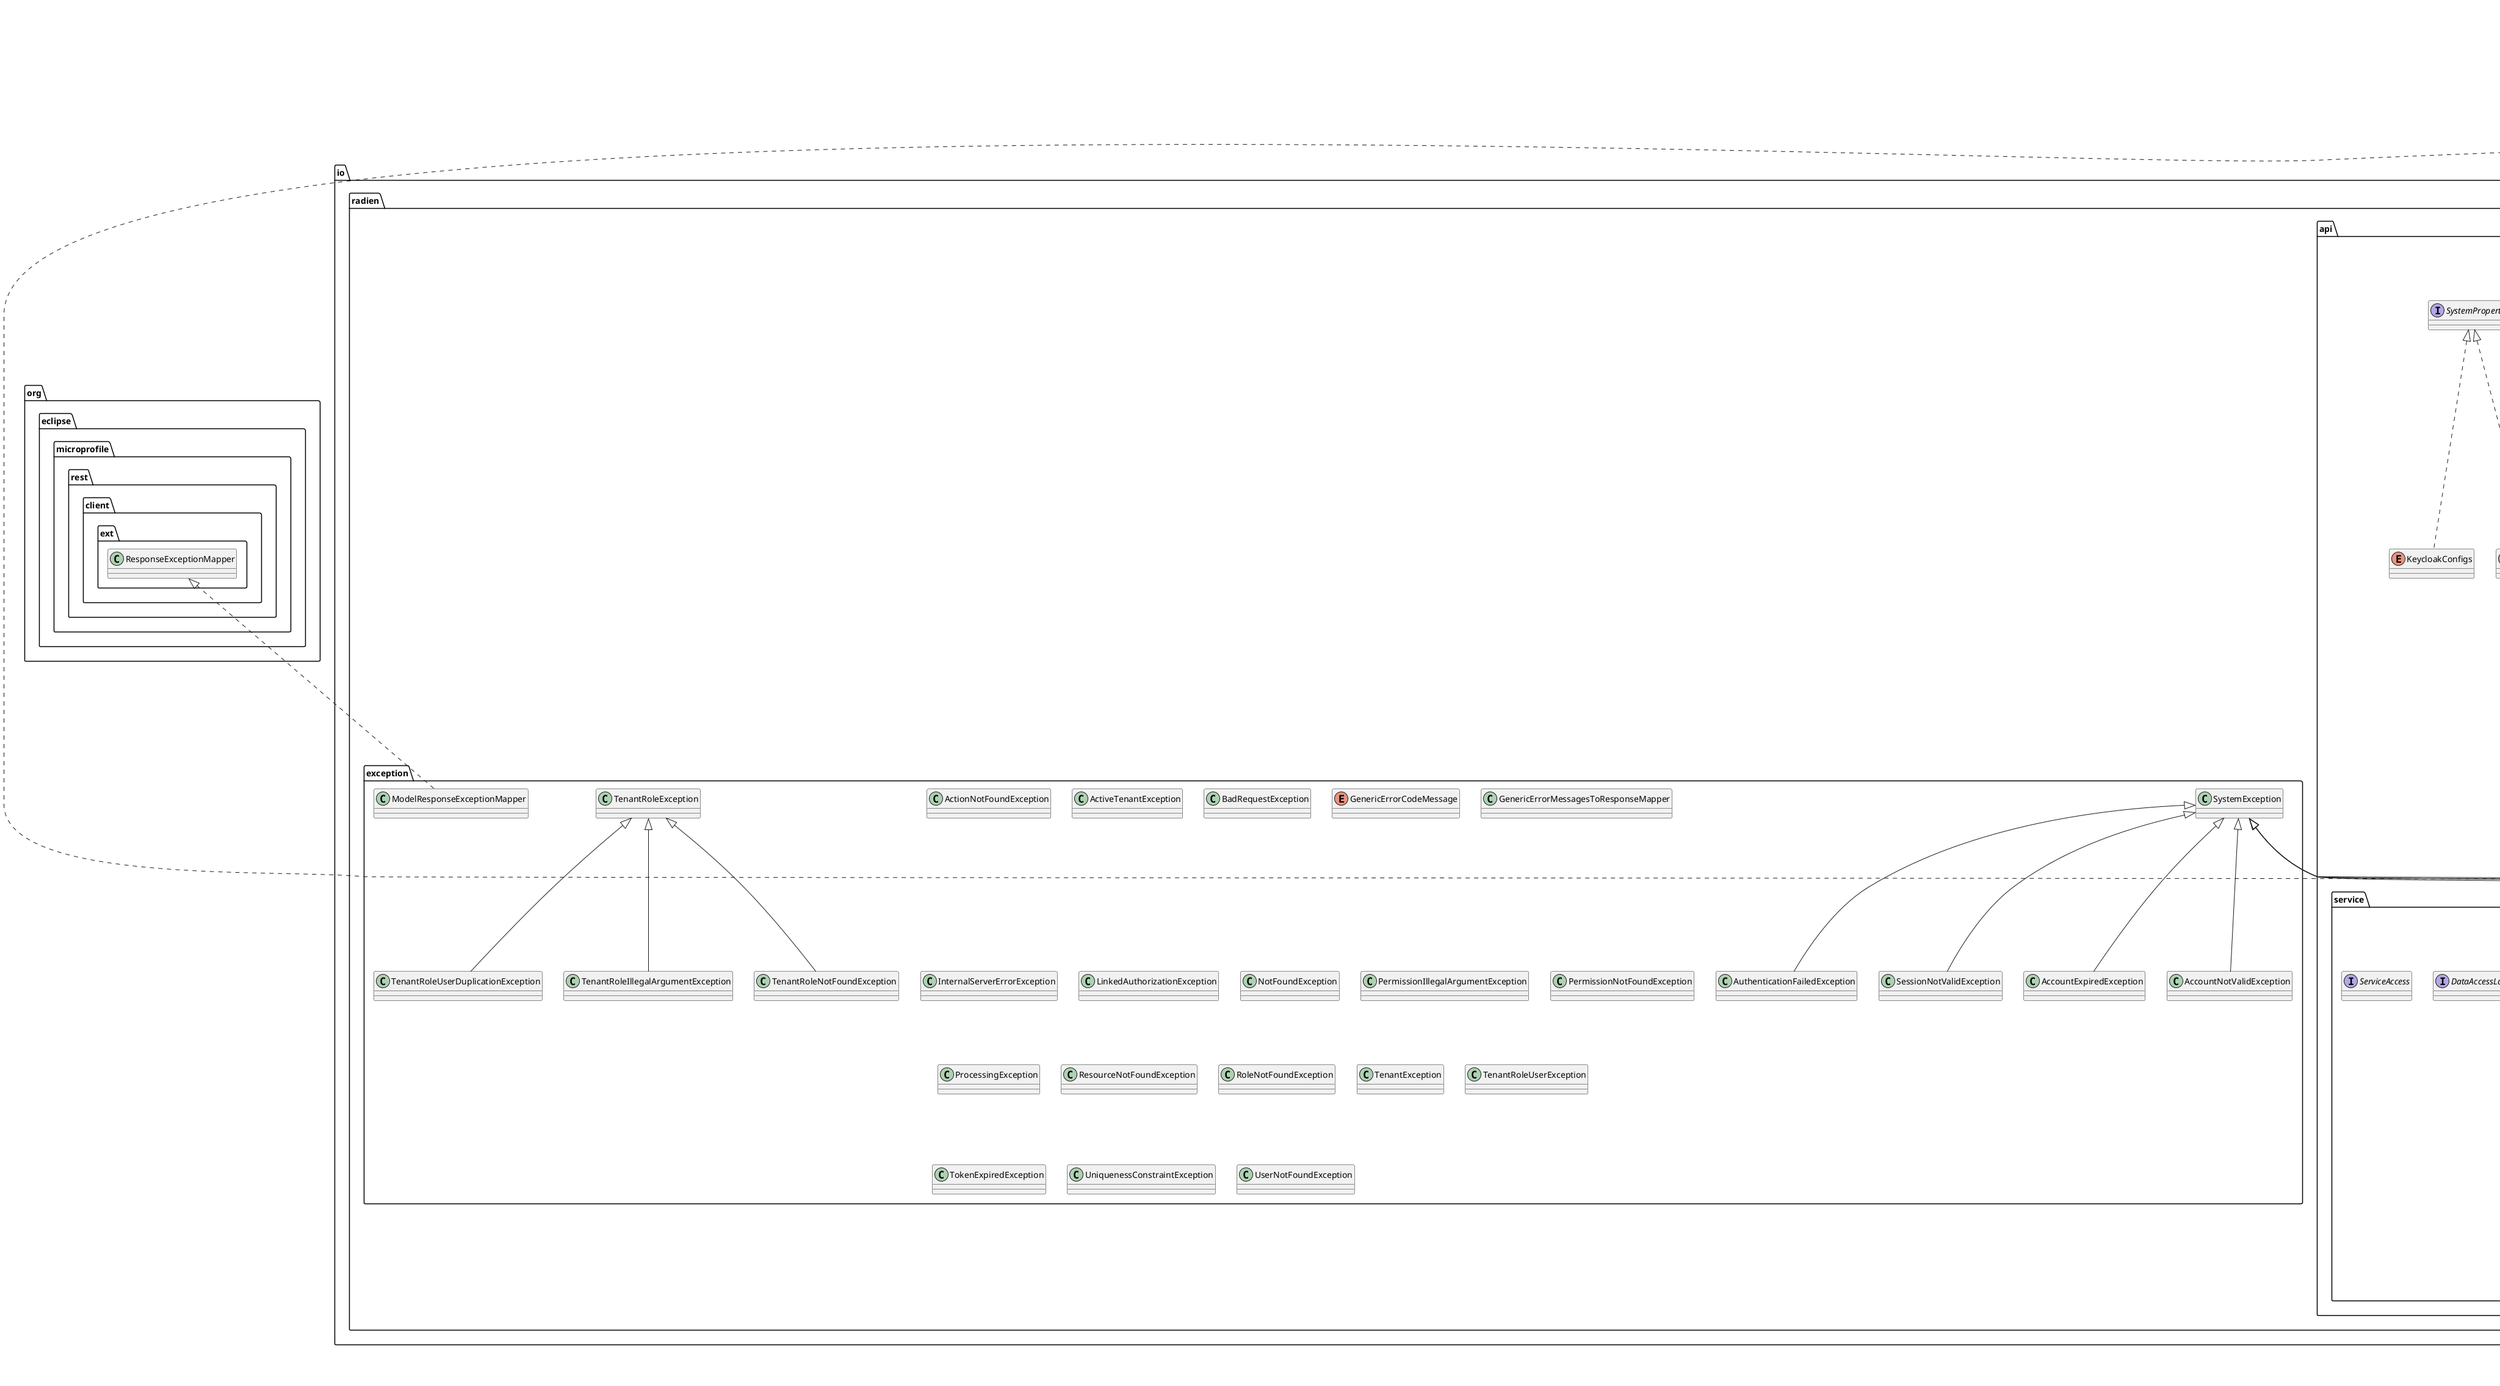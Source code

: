 @startuml

title __RD-API's Class Diagram__\n

  namespace io.radien.api {
    interface io.radien.api.Appframeable {
    }
  }
  

  namespace io.radien.api {
    interface io.radien.api.Configurable {
    }
  }
  

  namespace io.radien.api {
    interface io.radien.api.Event {
    }
  }
  

  namespace io.radien.api {
    interface io.radien.api.IAppframe {
    }
  }
  

  namespace io.radien.api {
    enum KeycloakConfigs {
    }
  }
  

  namespace io.radien.api {
    interface io.radien.api.Model {
    }
  }
  

  namespace io.radien.api {
    interface io.radien.api.OAFAccess {
    }
  }
  

  namespace io.radien.api {
    enum OAFProperties {
    }
  }
  

  namespace io.radien.api {
    interface io.radien.api.SystemProperties {
    }
  }
  

  namespace io.radien.api {
    enum SystemVariables {
    }
  }
  

  namespace io.radien.api {
    namespace entity {
      class io.radien.api.entity.Page {
      }
    }
  }
  

  namespace io.radien.api {
    namespace kernel.messages {
      enum SystemMessageTypes {
      }
    }
  }
  

  namespace io.radien.api {
    namespace kernel.messages {
      enum SystemMessages {
      }
    }
  }
  

  namespace io.radien.api {
    namespace model {
      abstract class io.radien.api.model.AbstractModel {
      }
    }
  }
  

  namespace io.radien.api {
    namespace model {
      interface io.radien.api.model.Model {
      }
    }
  }
  

  namespace io.radien.api {
    namespace model {
      class io.radien.api.model.ModelValueId {
      }
    }
  }
  

  namespace io.radien.api {
    namespace model {
      interface io.radien.api.model.SystemId {
      }
    }
  }
  

  namespace io.radien.api {
    namespace model {
      namespace identity {
        abstract class io.radien.api.model.identity.AbstractContactModel {
        }
      }
    }
  }
  

  namespace io.radien.api {
    namespace model {
      namespace identity {
        abstract class io.radien.api.model.identity.AbstractIdentityModel {
        }
      }
    }
  }
  

  namespace io.radien.api {
    namespace model {
      namespace identity {
        interface io.radien.api.model.identity.SystemIdentity {
        }
      }
    }
  }
  

  namespace io.radien.api {
    namespace model {
      namespace identity {
        interface io.radien.api.model.identity.SystemIdentityContact {
        }
      }
    }
  }
  

  namespace io.radien.api {
    namespace model {
      namespace permission {
        abstract class io.radien.api.model.permission.AbstractActionModel {
        }
      }
    }
  }
  

  namespace io.radien.api {
    namespace model {
      namespace permission {
        abstract class io.radien.api.model.permission.AbstractPermissionModel {
        }
      }
    }
  }
  

  namespace io.radien.api {
    namespace model {
      namespace permission {
        abstract class io.radien.api.model.permission.AbstractResourceModel {
        }
      }
    }
  }
  

  namespace io.radien.api {
    namespace model {
      namespace permission {
        interface io.radien.api.model.permission.SystemAction {
        }
      }
    }
  }
  

  namespace io.radien.api {
    namespace model {
      namespace permission {
        interface io.radien.api.model.permission.SystemActionSearchFilter {
        }
      }
    }
  }
  

  namespace io.radien.api {
    namespace model {
      namespace permission {
        interface io.radien.api.model.permission.SystemPermission {
        }
      }
    }
  }
  

  namespace io.radien.api {
    namespace model {
      namespace permission {
        interface io.radien.api.model.permission.SystemPermissionSearchFilter {
        }
      }
    }
  }
  

  namespace io.radien.api {
    namespace model {
      namespace permission {
        interface io.radien.api.model.permission.SystemResource {
        }
      }
    }
  }
  

  namespace io.radien.api {
    namespace model {
      namespace permission {
        interface io.radien.api.model.permission.SystemResourceSearchFilter {
        }
      }
    }
  }
  

  namespace io.radien.api {
    namespace model {
      namespace role {
        abstract class io.radien.api.model.role.AbstractRoleModel {
        }
      }
    }
  }
  

  namespace io.radien.api {
    namespace model {
      namespace role {
        interface io.radien.api.model.role.SystemRole {
        }
      }
    }
  }
  

  namespace io.radien.api {
    namespace model {
      namespace role {
        interface io.radien.api.model.role.SystemRoleSearchFilter {
        }
      }
    }
  }
  

  namespace io.radien.api {
    namespace model {
      namespace tenant {
        interface io.radien.api.model.tenant.SystemActiveTenant {
        }
      }
    }
  }
  

  namespace io.radien.api {
    namespace model {
      namespace tenant {
        interface io.radien.api.model.tenant.SystemActiveTenantSearchFilter {
        }
      }
    }
  }
  

  namespace io.radien.api {
    namespace model {
      namespace tenant {
        interface io.radien.api.model.tenant.SystemContract {
        }
      }
    }
  }
  

  namespace io.radien.api {
    namespace model {
      namespace tenant {
        interface io.radien.api.model.tenant.SystemTenant {
        }
      }
    }
  }
  

  namespace io.radien.api {
    namespace model {
      namespace tenant {
        interface io.radien.api.model.tenant.SystemTenantSearchFilter {
        }
      }
    }
  }
  

  namespace io.radien.api {
    namespace model {
      namespace tenant {
        interface io.radien.api.model.tenant.SystemTenantType {
        }
      }
    }
  }
  

  namespace io.radien.api {
    namespace model {
      namespace tenant {
        namespace ole {
          interface io.radien.api.model.tenantrole.SystemTenantRole {
          }
        }
      }
    }
  }
  

  namespace io.radien.api {
    namespace model {
      namespace tenant {
        namespace ole {
          interface io.radien.api.model.tenantrole.SystemTenantRolePermission {
          }
        }
      }
    }
  }
  

  namespace io.radien.api {
    namespace model {
      namespace tenant {
        namespace ole {
          interface io.radien.api.model.tenantrole.SystemTenantRolePermissionSearchFilter {
          }
        }
      }
    }
  }
  

  namespace io.radien.api {
    namespace model {
      namespace tenant {
        namespace ole {
          interface io.radien.api.model.tenantrole.SystemTenantRoleSearchFilter {
          }
        }
      }
    }
  }
  

  namespace io.radien.api {
    namespace model {
      namespace tenant {
        namespace ole {
          interface io.radien.api.model.tenantrole.SystemTenantRoleUser {
          }
        }
      }
    }
  }
  

  namespace io.radien.api {
    namespace model {
      namespace tenant {
        namespace ole {
          interface io.radien.api.model.tenantrole.SystemTenantRoleUserSearchFilter {
          }
        }
      }
    }
  }
  

  namespace io.radien.api {
    namespace model {
      namespace user {
        abstract class io.radien.api.model.user.AbstractUserModel {
        }
      }
    }
  }
  

  namespace io.radien.api {
    namespace model {
      namespace user {
        interface io.radien.api.model.user.SystemUser {
        }
      }
    }
  }
  

  namespace io.radien.api {
    namespace model {
      namespace user {
        interface io.radien.api.model.user.SystemUserSearchFilter {
        }
      }
    }
  }
  

  namespace io.radien.api {
    namespace search {
      class io.radien.api.search.SearchFilterCriteria {
      }
    }
  }
  

  namespace io.radien.api {
    namespace search {
      class io.radien.api.search.SearchableByIds {
      }
    }
  }
  

  namespace io.radien.api {
    namespace search {
      interface io.radien.api.search.SystemSearchFilterCriteria {
      }
    }
  }
  

  namespace io.radien.api {
    namespace search {
      interface io.radien.api.search.SystemSearchableByIds {
      }
    }
  }
  

  namespace io.radien.api {
    namespace security {
      interface io.radien.api.security.TokensPlaceHolder {
      }
    }
  }
  

  namespace io.radien.api {
    namespace security {
      interface io.radien.api.security.UserSessionEnabled {
      }
    }
  }
  

  namespace io.radien.api {
    namespace service {
      interface io.radien.api.service.DataAccessLayer {
      }
    }
  }
  

  namespace io.radien.api {
    namespace service {
      interface io.radien.api.service.ServiceAccess {
      }
    }
  }
  

  namespace io.radien.api {
    namespace service {
      namespace batch {
        class io.radien.api.service.batch.BatchSummary {
        }
      }
    }
  }
  

  namespace io.radien.api {
    namespace service {
      namespace batch {
        class io.radien.api.service.batch.DataIssue {
        }
      }
    }
  }
  

  namespace io.radien.api {
    namespace service {
      namespace ecm {
        interface io.radien.api.service.ecm.ContentServiceAccess {
        }
      }
    }
  }
  

  namespace io.radien.api {
    namespace service {
      namespace ecm {
        namespace exception {
          class io.radien.api.service.ecm.exception.ContentNotAvailableException {
          }
        }
      }
    }
  }
  

  namespace io.radien.api {
    namespace service {
      namespace ecm {
        namespace exception {
          class io.radien.api.service.ecm.exception.ContentRepositoryNotAvailableException {
          }
        }
      }
    }
  }
  

  namespace io.radien.api {
    namespace service {
      namespace ecm {
        namespace exception {
          class io.radien.api.service.ecm.exception.ElementNotFoundException {
          }
        }
      }
    }
  }
  

  namespace io.radien.api {
    namespace service {
      namespace ecm {
        namespace exception {
          class io.radien.api.service.ecm.exception.NameNotValidException {
          }
        }
      }
    }
  }
  

  namespace io.radien.api {
    namespace service {
      namespace ecm {
        namespace model {
          abstract class io.radien.api.service.ecm.model.AbstractECMModel {
          }
        }
      }
    }
  }
  

  namespace io.radien.api {
    namespace service {
      namespace ecm {
        namespace model {
          class io.radien.api.service.ecm.model.Content {
          }
        }
      }
    }
  }
  

  namespace io.radien.api {
    namespace service {
      namespace ecm {
        namespace model {
          enum ContentType {
          }
        }
      }
    }
  }
  

  namespace io.radien.api {
    namespace service {
      namespace ecm {
        namespace model {
          class io.radien.api.service.ecm.model.ContentVersion {
          }
        }
      }
    }
  }
  

  namespace io.radien.api {
    namespace service {
      namespace ecm {
        namespace model {
          class io.radien.api.service.ecm.model.Document {
          }
        }
      }
    }
  }
  

  namespace io.radien.api {
    namespace service {
      namespace ecm {
        namespace model {
          interface io.radien.api.service.ecm.model.EnterpriseContent {
          }
        }
      }
    }
  }
  

  namespace io.radien.api {
    namespace service {
      namespace ecm {
        namespace model {
          class io.radien.api.service.ecm.model.Folder {
          }
        }
      }
    }
  }
  

  namespace io.radien.api {
    namespace service {
      namespace ecm {
        namespace model {
          class io.radien.api.service.ecm.model.GenericEnterpriseContent {
          }
        }
      }
    }
  }
  

  namespace io.radien.api {
    namespace service {
      namespace ecm {
        namespace model {
          class io.radien.api.service.ecm.model.RestTreeNode {
          }
        }
      }
    }
  }
  

  namespace io.radien.api {
    namespace service {
      namespace ecm {
        namespace model {
          interface io.radien.api.service.ecm.model.SystemContentVersion {
          }
        }
      }
    }
  }
  

  namespace io.radien.api {
    namespace service {
      namespace ecm {
        namespace util {
          class io.radien.api.service.ecm.util.EnterpriseContentDeserializer {
          }
        }
      }
    }
  }
  

  namespace io.radien.api {
    namespace service {
      namespace mail {
        interface io.radien.api.service.mail.MailServiceAccess {
        }
      }
    }
  }
  

  namespace io.radien.api {
    namespace service {
      namespace mail {
        interface io.radien.api.service.mail.MailTemplateAccess {
        }
      }
    }
  }
  

  namespace io.radien.api {
    namespace service {
      namespace mail {
        namespace model {
          interface io.radien.api.service.mail.model.Mail {
          }
        }
      }
    }
  }
  

  namespace io.radien.api {
    namespace service {
      namespace mail {
        namespace model {
          enum MailContentType {
          }
        }
      }
    }
  }
  

  namespace io.radien.api {
    namespace service {
      namespace mail {
        namespace model {
          enum MailType {
          }
        }
      }
    }
  }
  

  namespace io.radien.api {
    namespace service {
      namespace mail {
        namespace model {
          interface io.radien.api.service.mail.model.SystemMailTemplate {
          }
        }
      }
    }
  }
  

  namespace io.radien.api {
    namespace service {
      namespace permission {
        interface io.radien.api.service.permission.ActionRESTServiceAccess {
        }
      }
    }
  }
  

  namespace io.radien.api {
    namespace service {
      namespace permission {
        interface io.radien.api.service.permission.ActionServiceAccess {
        }
      }
    }
  }
  

  namespace io.radien.api {
    namespace service {
      namespace permission {
        interface io.radien.api.service.permission.PermissionRESTServiceAccess {
        }
      }
    }
  }
  

  namespace io.radien.api {
    namespace service {
      namespace permission {
        interface io.radien.api.service.permission.PermissionServiceAccess {
        }
      }
    }
  }
  

  namespace io.radien.api {
    namespace service {
      namespace permission {
        interface io.radien.api.service.permission.ResourceRESTServiceAccess {
        }
      }
    }
  }
  

  namespace io.radien.api {
    namespace service {
      namespace permission {
        interface io.radien.api.service.permission.ResourceServiceAccess {
        }
      }
    }
  }
  

  namespace io.radien.api {
    namespace service {
      namespace permission {
        enum SystemActionsEnum {
        }
      }
    }
  }
  

  namespace io.radien.api {
    namespace service {
      namespace permission {
        enum SystemPermissionsEnum {
        }
      }
    }
  }
  

  namespace io.radien.api {
    namespace service {
      namespace permission {
        enum SystemResourcesEnum {
        }
      }
    }
  }
  

  namespace io.radien.api {
    namespace service {
      namespace role {
        interface io.radien.api.service.role.RoleRESTServiceAccess {
        }
      }
    }
  }
  

  namespace io.radien.api {
    namespace service {
      namespace role {
        interface io.radien.api.service.role.RoleServiceAccess {
        }
      }
    }
  }
  

  namespace io.radien.api {
    namespace service {
      namespace role {
        enum SystemRolesEnum {
        }
      }
    }
  }
  

  namespace io.radien.api {
    namespace service {
      namespace tenant {
        interface io.radien.api.service.tenant.ActiveTenantRESTServiceAccess {
        }
      }
    }
  }
  

  namespace io.radien.api {
    namespace service {
      namespace tenant {
        interface io.radien.api.service.tenant.ActiveTenantServiceAccess {
        }
      }
    }
  }
  

  namespace io.radien.api {
    namespace service {
      namespace tenant {
        interface io.radien.api.service.tenant.ContractRESTServiceAccess {
        }
      }
    }
  }
  

  namespace io.radien.api {
    namespace service {
      namespace tenant {
        interface io.radien.api.service.tenant.ContractServiceAccess {
        }
      }
    }
  }
  

  namespace io.radien.api {
    namespace service {
      namespace tenant {
        interface io.radien.api.service.tenant.TenantRESTServiceAccess {
        }
      }
    }
  }
  

  namespace io.radien.api {
    namespace service {
      namespace tenant {
        interface io.radien.api.service.tenant.TenantServiceAccess {
        }
      }
    }
  }
  

  namespace io.radien.api {
    namespace service {
      namespace tenant {
        namespace ole {
          interface io.radien.api.service.tenantrole.TenantRolePermissionRESTServiceAccess {
          }
        }
      }
    }
  }
  

  namespace io.radien.api {
    namespace service {
      namespace tenant {
        namespace ole {
          interface io.radien.api.service.tenantrole.TenantRolePermissionServiceAccess {
          }
        }
      }
    }
  }
  

  namespace io.radien.api {
    namespace service {
      namespace tenant {
        namespace ole {
          interface io.radien.api.service.tenantrole.TenantRoleRESTServiceAccess {
          }
        }
      }
    }
  }
  

  namespace io.radien.api {
    namespace service {
      namespace tenant {
        namespace ole {
          interface io.radien.api.service.tenantrole.TenantRoleServiceAccess {
          }
        }
      }
    }
  }
  

  namespace io.radien.api {
    namespace service {
      namespace tenant {
        namespace ole {
          interface io.radien.api.service.tenantrole.TenantRoleUserRESTServiceAccess {
          }
        }
      }
    }
  }
  

  namespace io.radien.api {
    namespace service {
      namespace tenant {
        namespace ole {
          interface io.radien.api.service.tenantrole.TenantRoleUserServiceAccess {
          }
        }
      }
    }
  }
  

  namespace io.radien.api {
    namespace service {
      namespace user {
        interface io.radien.api.service.user.UserRESTServiceAccess {
        }
      }
    }
  }
  

  namespace io.radien.api {
    namespace service {
      namespace user {
        interface io.radien.api.service.user.UserServiceAccess {
        }
      }
    }
  }
  

  namespace io.radien.api {
    namespace util {
      class io.radien.api.util.CheckMandatoryParametersServiceUtil {
      }
    }
  }
  

  namespace io.radien.api {
    namespace util {
      class io.radien.api.util.FactoryUtilService {
      }
    }
  }
  

  namespace io.radien.api {
    namespace util {
      class io.radien.api.util.ModelServiceUtil {
      }
    }
  }
  

  namespace io.radien.api {
    namespace util {
      class io.radien.api.util.PageFactory {
      }
    }
  }
  

  namespace io.radien.api {
    namespace webapp.i18n {
      interface io.radien.api.webapp.i18n.LocaleManagerAccess {
      }
    }
  }
  

  namespace io.radien.exception {
    class io.radien.exception.AccountExpiredException {
    }
  }
  

  namespace io.radien.exception {
    class io.radien.exception.AccountNotValidException {
    }
  }
  

  namespace io.radien.exception {
    class io.radien.exception.ActionNotFoundException {
    }
  }
  

  namespace io.radien.exception {
    class io.radien.exception.ActiveTenantException {
    }
  }
  

  namespace io.radien.exception {
    class io.radien.exception.AuthenticationFailedException {
    }
  }
  

  namespace io.radien.exception {
    class io.radien.exception.BadRequestException {
    }
  }
  

  namespace io.radien.exception {
    enum GenericErrorCodeMessage {
    }
  }
  

  namespace io.radien.exception {
    class io.radien.exception.GenericErrorMessagesToResponseMapper {
    }
  }
  

  namespace io.radien.exception {
    class io.radien.exception.InternalServerErrorException {
    }
  }
  

  namespace io.radien.exception {
    class io.radien.exception.LinkedAuthorizationException {
    }
  }
  

  namespace io.radien.exception {
    class io.radien.exception.ModelResponseExceptionMapper {
    }
  }
  

  namespace io.radien.exception {
    class io.radien.exception.NotFoundException {
    }
  }
  

  namespace io.radien.exception {
    class io.radien.exception.PermissionIllegalArgumentException {
    }
  }
  

  namespace io.radien.exception {
    class io.radien.exception.PermissionNotFoundException {
    }
  }
  

  namespace io.radien.exception {
    class io.radien.exception.ProcessingException {
    }
  }
  

  namespace io.radien.exception {
    class io.radien.exception.ResourceNotFoundException {
    }
  }
  

  namespace io.radien.exception {
    class io.radien.exception.RoleNotFoundException {
    }
  }
  

  namespace io.radien.exception {
    class io.radien.exception.SessionNotValidException {
    }
  }
  

  namespace io.radien.exception {
    class io.radien.exception.SystemException {
    }
  }
  

  namespace io.radien.exception {
    class io.radien.exception.TenantException {
    }
  }
  

  namespace io.radien.exception {
    class io.radien.exception.TenantRoleException {
    }
  }
  

  namespace io.radien.exception {
    class io.radien.exception.TenantRoleIllegalArgumentException {
    }
  }
  

  namespace io.radien.exception {
    class io.radien.exception.TenantRoleNotFoundException {
    }
  }
  

  namespace io.radien.exception {
    class io.radien.exception.TenantRoleUserDuplicationException {
    }
  }
  

  namespace io.radien.exception {
    class io.radien.exception.TenantRoleUserException {
    }
  }
  

  namespace io.radien.exception {
    class io.radien.exception.TokenExpiredException {
    }
  }
  

  namespace io.radien.exception {
    class io.radien.exception.UniquenessConstraintException {
    }
  }
  

  namespace io.radien.exception {
    class io.radien.exception.UserNotFoundException {
    }
  }
  

  io.radien.api.KeycloakConfigs .up.|> io.radien.api.SystemProperties
  io.radien.api.OAFProperties .up.|> io.radien.api.SystemProperties
  io.radien.api.entity.Page .up.|> java.io.Serializable
  io.radien.api.kernel.messages.SystemMessages o-- io.radien.api.kernel.messages.SystemMessageTypes : errorType
  io.radien.api.model.AbstractModel .up.|> io.radien.api.model.Model
  io.radien.api.model.AbstractModel -up-|> io.radien.api.model.ModelValueId
  io.radien.api.model.ModelValueId .up.|> io.radien.api.model.SystemId
  io.radien.api.model.identity.AbstractContactModel .up.|> io.radien.api.model.identity.SystemIdentityContact
  io.radien.api.model.identity.AbstractContactModel -up-|> io.radien.api.model.AbstractModel
  io.radien.api.model.identity.AbstractContactModel o-- io.radien.api.model.identity.SystemIdentity : identity
  io.radien.api.model.identity.AbstractIdentityModel .up.|> io.radien.api.model.identity.SystemIdentity
  io.radien.api.model.identity.AbstractIdentityModel -up-|> io.radien.api.model.AbstractModel
  io.radien.api.model.permission.AbstractActionModel .up.|> io.radien.api.model.permission.SystemAction
  io.radien.api.model.permission.AbstractActionModel -up-|> io.radien.api.model.AbstractModel
  io.radien.api.model.permission.AbstractPermissionModel .up.|> io.radien.api.model.permission.SystemPermission
  io.radien.api.model.permission.AbstractPermissionModel -up-|> io.radien.api.model.AbstractModel
  io.radien.api.model.permission.AbstractResourceModel .up.|> io.radien.api.model.permission.SystemResource
  io.radien.api.model.permission.AbstractResourceModel -up-|> io.radien.api.model.AbstractModel
  io.radien.api.model.role.AbstractRoleModel .up.|> io.radien.api.model.role.SystemRole
  io.radien.api.model.role.AbstractRoleModel -up-|> io.radien.api.model.AbstractModel
  io.radien.api.model.user.AbstractUserModel .up.|> io.radien.api.model.user.SystemUser
  io.radien.api.model.user.AbstractUserModel -up-|> io.radien.api.model.AbstractModel
  io.radien.api.search.SearchFilterCriteria .up.|> io.radien.api.search.SystemSearchFilterCriteria
  io.radien.api.search.SearchableByIds .up.|> io.radien.api.search.SystemSearchableByIds
  io.radien.api.search.SearchableByIds -up-|> io.radien.api.search.SearchFilterCriteria
  io.radien.api.service.ecm.exception.ContentNotAvailableException -up-|> io.radien.exception.SystemException
  io.radien.api.service.ecm.exception.ContentRepositoryNotAvailableException -up-|> io.radien.exception.SystemException
  io.radien.api.service.ecm.exception.ElementNotFoundException -up-|> io.radien.exception.SystemException
  io.radien.api.service.ecm.exception.NameNotValidException -up-|> io.radien.exception.SystemException
  io.radien.api.service.ecm.model.AbstractECMModel -up-|> io.radien.api.model.AbstractModel
  io.radien.api.service.ecm.model.AbstractECMModel o-- io.radien.api.service.ecm.model.ContentType : contentType
  io.radien.api.service.ecm.model.AbstractECMModel o-- io.radien.api.service.ecm.model.SystemContentVersion : version
  io.radien.api.service.ecm.model.Content .up.|> io.radien.api.service.ecm.model.EnterpriseContent
  io.radien.api.service.ecm.model.Content -up-|> io.radien.api.service.ecm.model.AbstractECMModel
  io.radien.api.service.ecm.model.ContentVersion .up.|> io.radien.api.service.ecm.model.SystemContentVersion
  io.radien.api.service.ecm.model.Document .up.|> io.radien.api.service.ecm.model.EnterpriseContent
  io.radien.api.service.ecm.model.Document -up-|> io.radien.api.service.ecm.model.AbstractECMModel
  io.radien.api.service.ecm.model.Folder .up.|> io.radien.api.service.ecm.model.EnterpriseContent
  io.radien.api.service.ecm.model.Folder -up-|> io.radien.api.service.ecm.model.AbstractECMModel
  io.radien.api.service.ecm.model.GenericEnterpriseContent .up.|> io.radien.api.service.ecm.model.EnterpriseContent
  io.radien.api.service.ecm.model.GenericEnterpriseContent -up-|> io.radien.api.service.ecm.model.AbstractECMModel
  io.radien.api.service.ecm.model.RestTreeNode .up.|> com.fasterxml.jackson.core.TreeNode
  io.radien.api.service.ecm.model.RestTreeNode .up.|> java.io.Serializable
  io.radien.api.service.ecm.util.EnterpriseContentDeserializer -up-|> com.fasterxml.jackson.databind.JsonDeserializer
  io.radien.api.service.permission.SystemPermissionsEnum o-- io.radien.api.service.permission.SystemActionsEnum : action
  io.radien.api.service.permission.SystemPermissionsEnum o-- io.radien.api.service.permission.SystemResourcesEnum : resource
  io.radien.api.util.CheckMandatoryParametersServiceUtil .up.|> java.io.Serializable
  io.radien.api.util.FactoryUtilService .up.|> java.io.Serializable
  io.radien.api.util.ModelServiceUtil .up.|> java.io.Serializable
  io.radien.exception.AccountExpiredException -up-|> io.radien.exception.SystemException
  io.radien.exception.AccountNotValidException -up-|> io.radien.exception.SystemException
  io.radien.exception.AuthenticationFailedException -up-|> io.radien.exception.SystemException
  io.radien.exception.ModelResponseExceptionMapper .up.|> org.eclipse.microprofile.rest.client.ext.ResponseExceptionMapper
  io.radien.exception.SessionNotValidException -up-|> io.radien.exception.SystemException
  io.radien.exception.TenantRoleIllegalArgumentException -up-|> io.radien.exception.TenantRoleException
  io.radien.exception.TenantRoleNotFoundException -up-|> io.radien.exception.TenantRoleException
  io.radien.exception.TenantRoleUserDuplicationException -up-|> io.radien.exception.TenantRoleException


right footer


PlantUML diagram generated by SketchIt! (https://bitbucket.org/pmesmeur/sketch.it)
For more information about this tool, please contact philippe.mesmeur@gmail.com
endfooter

@enduml
